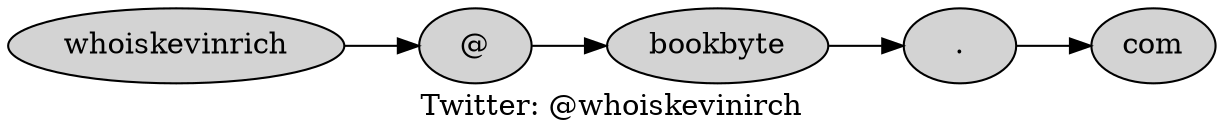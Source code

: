 digraph G {
  
  # GRAPH PROPERTIES
  bgcolor=transparent;
  rankdir=LR
  label = "Twitter: @whoiskevinirch"

  # NODE STYLE
  node[style=filled]  

  # GRAPH
  "whoiskevinrich" -> "@" -> "bookbyte" -> "." -> "com"
}

